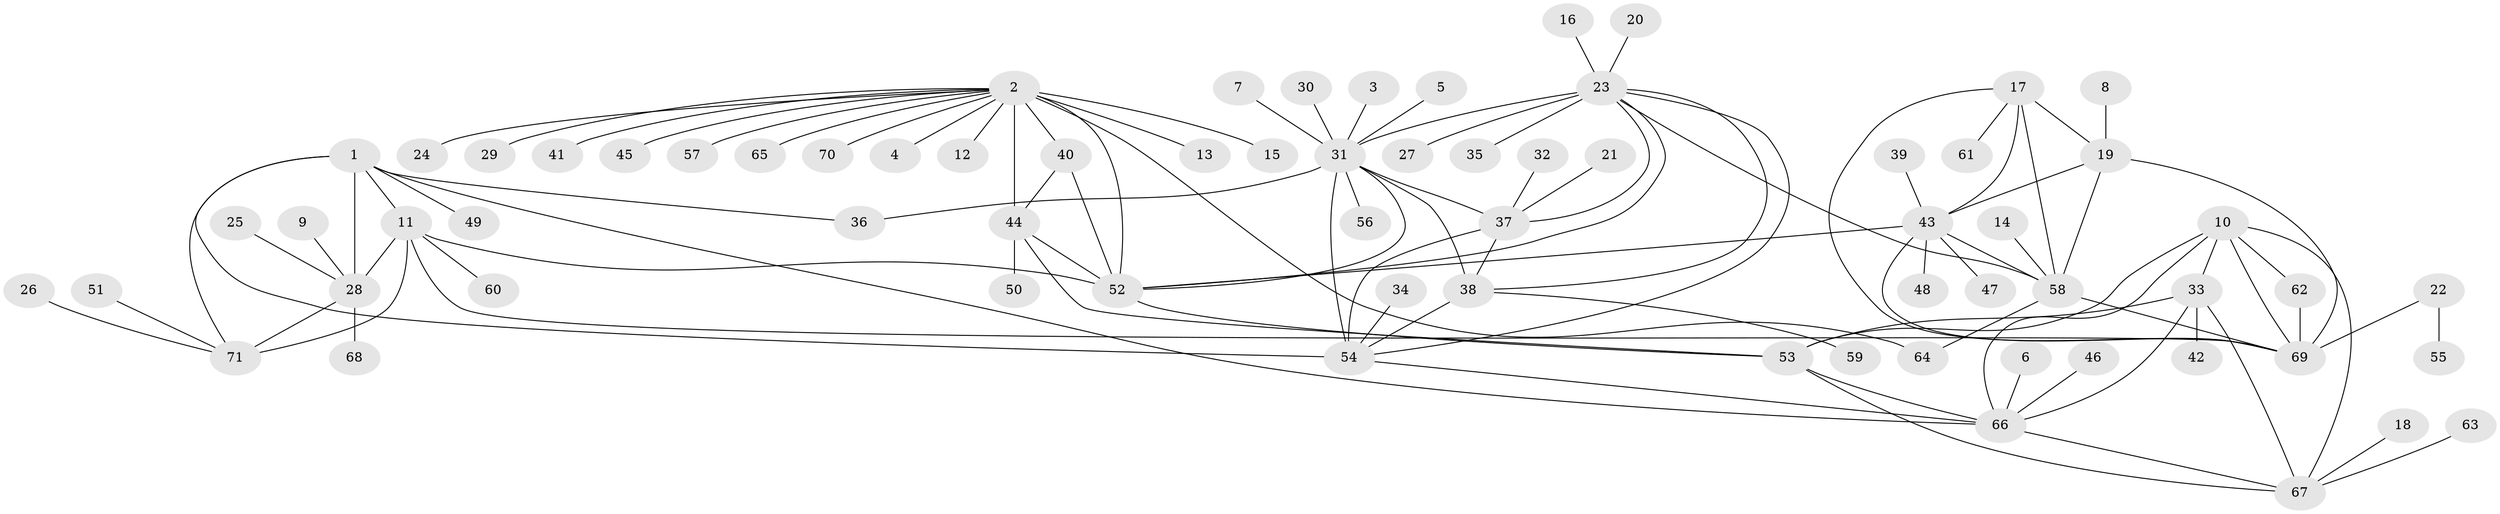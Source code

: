 // original degree distribution, {10: 0.04225352112676056, 8: 0.06338028169014084, 9: 0.04225352112676056, 11: 0.028169014084507043, 14: 0.007042253521126761, 7: 0.04929577464788732, 12: 0.014084507042253521, 1: 0.5704225352112676, 2: 0.15492957746478872, 3: 0.028169014084507043}
// Generated by graph-tools (version 1.1) at 2025/02/03/09/25 03:02:34]
// undirected, 71 vertices, 105 edges
graph export_dot {
graph [start="1"]
  node [color=gray90,style=filled];
  1;
  2;
  3;
  4;
  5;
  6;
  7;
  8;
  9;
  10;
  11;
  12;
  13;
  14;
  15;
  16;
  17;
  18;
  19;
  20;
  21;
  22;
  23;
  24;
  25;
  26;
  27;
  28;
  29;
  30;
  31;
  32;
  33;
  34;
  35;
  36;
  37;
  38;
  39;
  40;
  41;
  42;
  43;
  44;
  45;
  46;
  47;
  48;
  49;
  50;
  51;
  52;
  53;
  54;
  55;
  56;
  57;
  58;
  59;
  60;
  61;
  62;
  63;
  64;
  65;
  66;
  67;
  68;
  69;
  70;
  71;
  1 -- 11 [weight=4.0];
  1 -- 28 [weight=4.0];
  1 -- 36 [weight=1.0];
  1 -- 49 [weight=1.0];
  1 -- 54 [weight=1.0];
  1 -- 66 [weight=1.0];
  1 -- 71 [weight=2.0];
  2 -- 4 [weight=1.0];
  2 -- 12 [weight=1.0];
  2 -- 13 [weight=1.0];
  2 -- 15 [weight=1.0];
  2 -- 24 [weight=1.0];
  2 -- 29 [weight=1.0];
  2 -- 40 [weight=4.0];
  2 -- 41 [weight=1.0];
  2 -- 44 [weight=4.0];
  2 -- 45 [weight=1.0];
  2 -- 52 [weight=4.0];
  2 -- 57 [weight=1.0];
  2 -- 64 [weight=1.0];
  2 -- 65 [weight=1.0];
  2 -- 70 [weight=1.0];
  3 -- 31 [weight=1.0];
  5 -- 31 [weight=1.0];
  6 -- 66 [weight=1.0];
  7 -- 31 [weight=1.0];
  8 -- 19 [weight=1.0];
  9 -- 28 [weight=1.0];
  10 -- 33 [weight=2.0];
  10 -- 53 [weight=2.0];
  10 -- 62 [weight=1.0];
  10 -- 66 [weight=2.0];
  10 -- 67 [weight=4.0];
  10 -- 69 [weight=1.0];
  11 -- 28 [weight=4.0];
  11 -- 52 [weight=1.0];
  11 -- 60 [weight=1.0];
  11 -- 69 [weight=1.0];
  11 -- 71 [weight=2.0];
  14 -- 58 [weight=1.0];
  16 -- 23 [weight=1.0];
  17 -- 19 [weight=2.0];
  17 -- 43 [weight=1.0];
  17 -- 58 [weight=1.0];
  17 -- 61 [weight=1.0];
  17 -- 69 [weight=2.0];
  18 -- 67 [weight=1.0];
  19 -- 43 [weight=2.0];
  19 -- 58 [weight=2.0];
  19 -- 69 [weight=4.0];
  20 -- 23 [weight=1.0];
  21 -- 37 [weight=1.0];
  22 -- 55 [weight=1.0];
  22 -- 69 [weight=1.0];
  23 -- 27 [weight=1.0];
  23 -- 31 [weight=3.0];
  23 -- 35 [weight=1.0];
  23 -- 37 [weight=1.0];
  23 -- 38 [weight=1.0];
  23 -- 52 [weight=1.0];
  23 -- 54 [weight=1.0];
  23 -- 58 [weight=1.0];
  25 -- 28 [weight=1.0];
  26 -- 71 [weight=1.0];
  28 -- 68 [weight=1.0];
  28 -- 71 [weight=2.0];
  30 -- 31 [weight=1.0];
  31 -- 36 [weight=1.0];
  31 -- 37 [weight=3.0];
  31 -- 38 [weight=3.0];
  31 -- 52 [weight=1.0];
  31 -- 54 [weight=3.0];
  31 -- 56 [weight=1.0];
  32 -- 37 [weight=1.0];
  33 -- 42 [weight=1.0];
  33 -- 53 [weight=1.0];
  33 -- 66 [weight=1.0];
  33 -- 67 [weight=2.0];
  34 -- 54 [weight=1.0];
  37 -- 38 [weight=1.0];
  37 -- 54 [weight=1.0];
  38 -- 54 [weight=1.0];
  38 -- 59 [weight=1.0];
  39 -- 43 [weight=1.0];
  40 -- 44 [weight=1.0];
  40 -- 52 [weight=1.0];
  43 -- 47 [weight=1.0];
  43 -- 48 [weight=1.0];
  43 -- 52 [weight=1.0];
  43 -- 58 [weight=1.0];
  43 -- 69 [weight=2.0];
  44 -- 50 [weight=1.0];
  44 -- 52 [weight=1.0];
  44 -- 53 [weight=1.0];
  46 -- 66 [weight=1.0];
  51 -- 71 [weight=1.0];
  52 -- 53 [weight=1.0];
  53 -- 66 [weight=1.0];
  53 -- 67 [weight=2.0];
  54 -- 66 [weight=1.0];
  58 -- 64 [weight=1.0];
  58 -- 69 [weight=2.0];
  62 -- 69 [weight=1.0];
  63 -- 67 [weight=1.0];
  66 -- 67 [weight=2.0];
}
